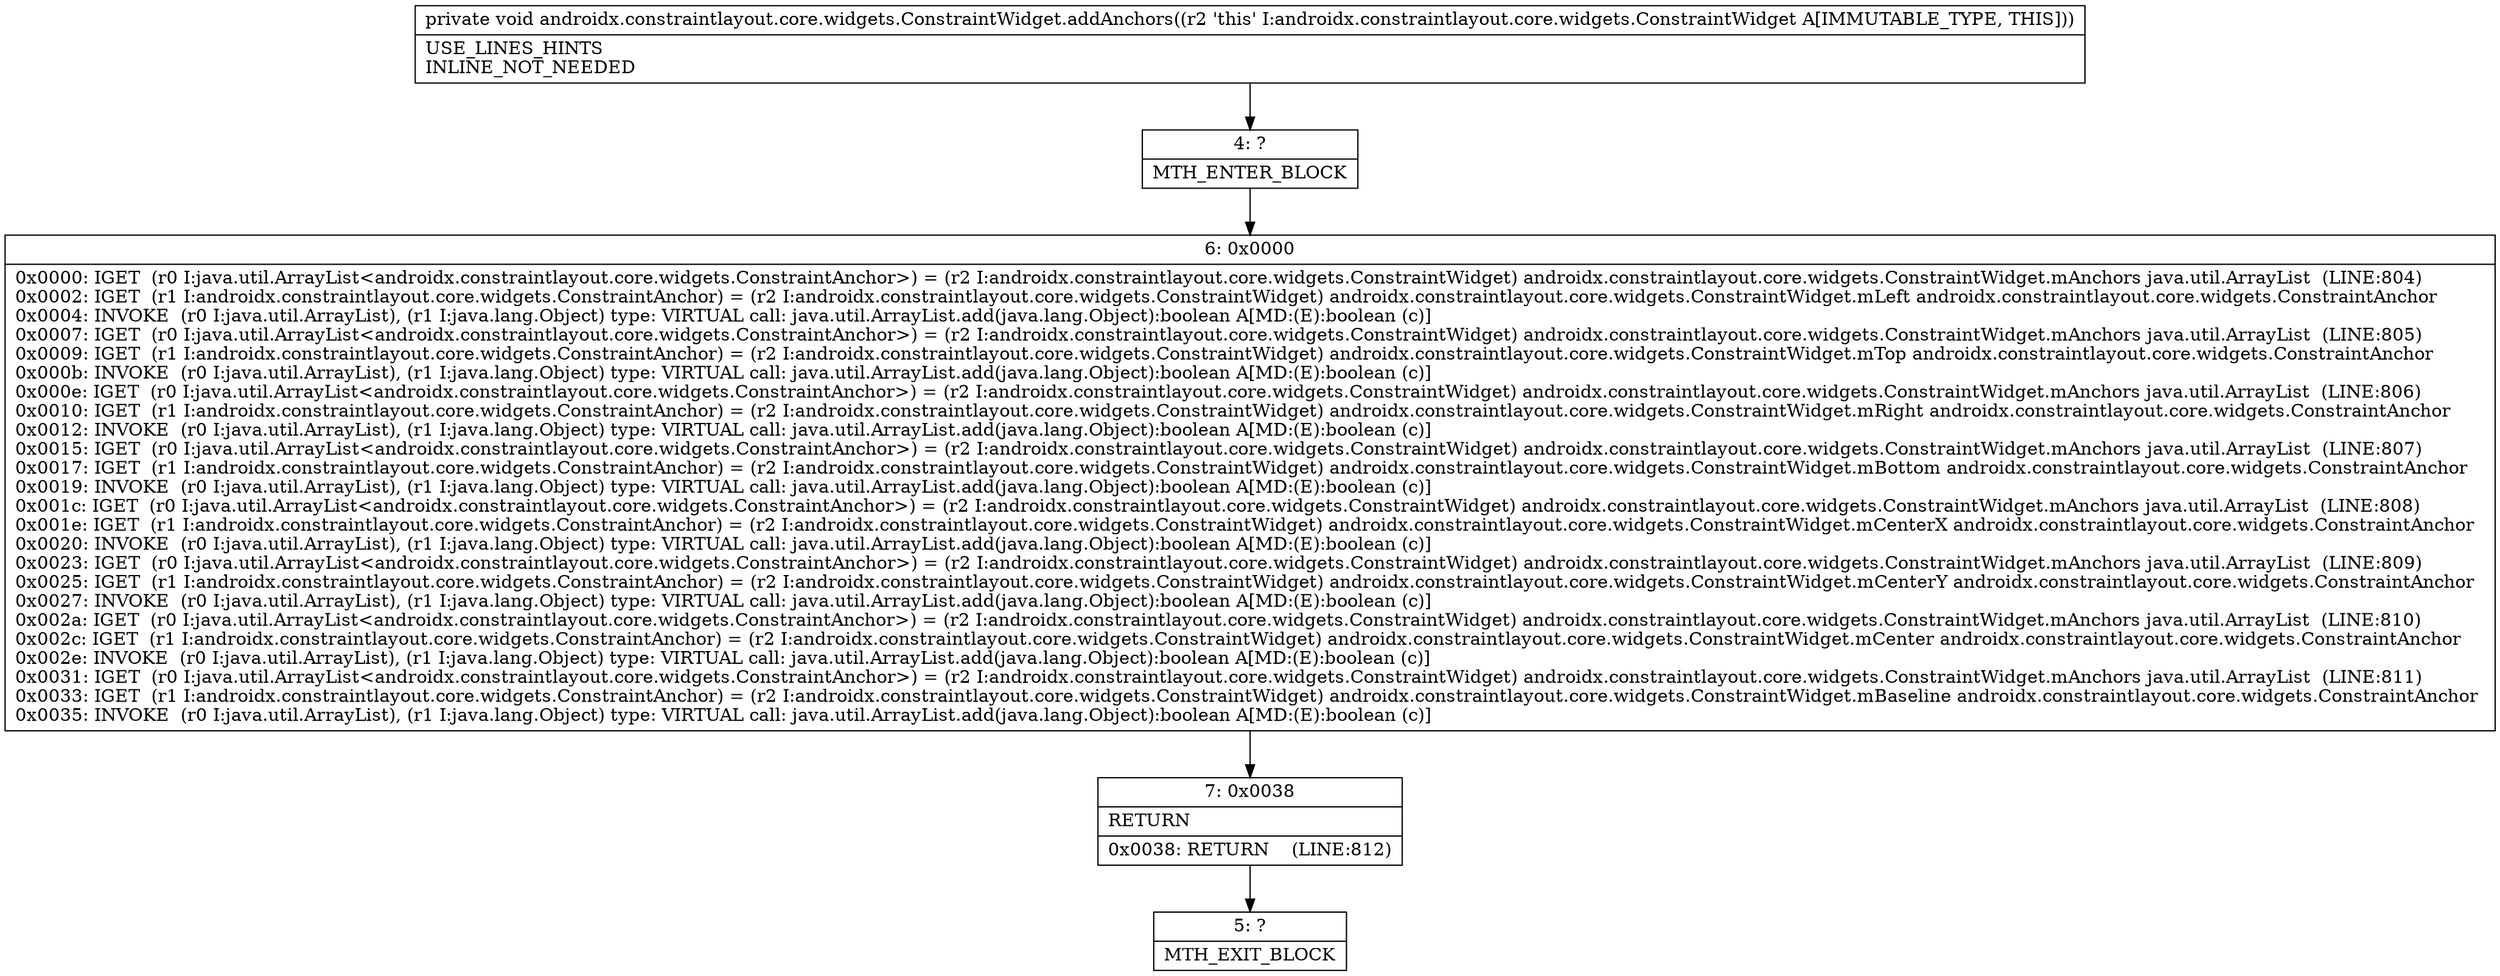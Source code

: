 digraph "CFG forandroidx.constraintlayout.core.widgets.ConstraintWidget.addAnchors()V" {
Node_4 [shape=record,label="{4\:\ ?|MTH_ENTER_BLOCK\l}"];
Node_6 [shape=record,label="{6\:\ 0x0000|0x0000: IGET  (r0 I:java.util.ArrayList\<androidx.constraintlayout.core.widgets.ConstraintAnchor\>) = (r2 I:androidx.constraintlayout.core.widgets.ConstraintWidget) androidx.constraintlayout.core.widgets.ConstraintWidget.mAnchors java.util.ArrayList  (LINE:804)\l0x0002: IGET  (r1 I:androidx.constraintlayout.core.widgets.ConstraintAnchor) = (r2 I:androidx.constraintlayout.core.widgets.ConstraintWidget) androidx.constraintlayout.core.widgets.ConstraintWidget.mLeft androidx.constraintlayout.core.widgets.ConstraintAnchor \l0x0004: INVOKE  (r0 I:java.util.ArrayList), (r1 I:java.lang.Object) type: VIRTUAL call: java.util.ArrayList.add(java.lang.Object):boolean A[MD:(E):boolean (c)]\l0x0007: IGET  (r0 I:java.util.ArrayList\<androidx.constraintlayout.core.widgets.ConstraintAnchor\>) = (r2 I:androidx.constraintlayout.core.widgets.ConstraintWidget) androidx.constraintlayout.core.widgets.ConstraintWidget.mAnchors java.util.ArrayList  (LINE:805)\l0x0009: IGET  (r1 I:androidx.constraintlayout.core.widgets.ConstraintAnchor) = (r2 I:androidx.constraintlayout.core.widgets.ConstraintWidget) androidx.constraintlayout.core.widgets.ConstraintWidget.mTop androidx.constraintlayout.core.widgets.ConstraintAnchor \l0x000b: INVOKE  (r0 I:java.util.ArrayList), (r1 I:java.lang.Object) type: VIRTUAL call: java.util.ArrayList.add(java.lang.Object):boolean A[MD:(E):boolean (c)]\l0x000e: IGET  (r0 I:java.util.ArrayList\<androidx.constraintlayout.core.widgets.ConstraintAnchor\>) = (r2 I:androidx.constraintlayout.core.widgets.ConstraintWidget) androidx.constraintlayout.core.widgets.ConstraintWidget.mAnchors java.util.ArrayList  (LINE:806)\l0x0010: IGET  (r1 I:androidx.constraintlayout.core.widgets.ConstraintAnchor) = (r2 I:androidx.constraintlayout.core.widgets.ConstraintWidget) androidx.constraintlayout.core.widgets.ConstraintWidget.mRight androidx.constraintlayout.core.widgets.ConstraintAnchor \l0x0012: INVOKE  (r0 I:java.util.ArrayList), (r1 I:java.lang.Object) type: VIRTUAL call: java.util.ArrayList.add(java.lang.Object):boolean A[MD:(E):boolean (c)]\l0x0015: IGET  (r0 I:java.util.ArrayList\<androidx.constraintlayout.core.widgets.ConstraintAnchor\>) = (r2 I:androidx.constraintlayout.core.widgets.ConstraintWidget) androidx.constraintlayout.core.widgets.ConstraintWidget.mAnchors java.util.ArrayList  (LINE:807)\l0x0017: IGET  (r1 I:androidx.constraintlayout.core.widgets.ConstraintAnchor) = (r2 I:androidx.constraintlayout.core.widgets.ConstraintWidget) androidx.constraintlayout.core.widgets.ConstraintWidget.mBottom androidx.constraintlayout.core.widgets.ConstraintAnchor \l0x0019: INVOKE  (r0 I:java.util.ArrayList), (r1 I:java.lang.Object) type: VIRTUAL call: java.util.ArrayList.add(java.lang.Object):boolean A[MD:(E):boolean (c)]\l0x001c: IGET  (r0 I:java.util.ArrayList\<androidx.constraintlayout.core.widgets.ConstraintAnchor\>) = (r2 I:androidx.constraintlayout.core.widgets.ConstraintWidget) androidx.constraintlayout.core.widgets.ConstraintWidget.mAnchors java.util.ArrayList  (LINE:808)\l0x001e: IGET  (r1 I:androidx.constraintlayout.core.widgets.ConstraintAnchor) = (r2 I:androidx.constraintlayout.core.widgets.ConstraintWidget) androidx.constraintlayout.core.widgets.ConstraintWidget.mCenterX androidx.constraintlayout.core.widgets.ConstraintAnchor \l0x0020: INVOKE  (r0 I:java.util.ArrayList), (r1 I:java.lang.Object) type: VIRTUAL call: java.util.ArrayList.add(java.lang.Object):boolean A[MD:(E):boolean (c)]\l0x0023: IGET  (r0 I:java.util.ArrayList\<androidx.constraintlayout.core.widgets.ConstraintAnchor\>) = (r2 I:androidx.constraintlayout.core.widgets.ConstraintWidget) androidx.constraintlayout.core.widgets.ConstraintWidget.mAnchors java.util.ArrayList  (LINE:809)\l0x0025: IGET  (r1 I:androidx.constraintlayout.core.widgets.ConstraintAnchor) = (r2 I:androidx.constraintlayout.core.widgets.ConstraintWidget) androidx.constraintlayout.core.widgets.ConstraintWidget.mCenterY androidx.constraintlayout.core.widgets.ConstraintAnchor \l0x0027: INVOKE  (r0 I:java.util.ArrayList), (r1 I:java.lang.Object) type: VIRTUAL call: java.util.ArrayList.add(java.lang.Object):boolean A[MD:(E):boolean (c)]\l0x002a: IGET  (r0 I:java.util.ArrayList\<androidx.constraintlayout.core.widgets.ConstraintAnchor\>) = (r2 I:androidx.constraintlayout.core.widgets.ConstraintWidget) androidx.constraintlayout.core.widgets.ConstraintWidget.mAnchors java.util.ArrayList  (LINE:810)\l0x002c: IGET  (r1 I:androidx.constraintlayout.core.widgets.ConstraintAnchor) = (r2 I:androidx.constraintlayout.core.widgets.ConstraintWidget) androidx.constraintlayout.core.widgets.ConstraintWidget.mCenter androidx.constraintlayout.core.widgets.ConstraintAnchor \l0x002e: INVOKE  (r0 I:java.util.ArrayList), (r1 I:java.lang.Object) type: VIRTUAL call: java.util.ArrayList.add(java.lang.Object):boolean A[MD:(E):boolean (c)]\l0x0031: IGET  (r0 I:java.util.ArrayList\<androidx.constraintlayout.core.widgets.ConstraintAnchor\>) = (r2 I:androidx.constraintlayout.core.widgets.ConstraintWidget) androidx.constraintlayout.core.widgets.ConstraintWidget.mAnchors java.util.ArrayList  (LINE:811)\l0x0033: IGET  (r1 I:androidx.constraintlayout.core.widgets.ConstraintAnchor) = (r2 I:androidx.constraintlayout.core.widgets.ConstraintWidget) androidx.constraintlayout.core.widgets.ConstraintWidget.mBaseline androidx.constraintlayout.core.widgets.ConstraintAnchor \l0x0035: INVOKE  (r0 I:java.util.ArrayList), (r1 I:java.lang.Object) type: VIRTUAL call: java.util.ArrayList.add(java.lang.Object):boolean A[MD:(E):boolean (c)]\l}"];
Node_7 [shape=record,label="{7\:\ 0x0038|RETURN\l|0x0038: RETURN    (LINE:812)\l}"];
Node_5 [shape=record,label="{5\:\ ?|MTH_EXIT_BLOCK\l}"];
MethodNode[shape=record,label="{private void androidx.constraintlayout.core.widgets.ConstraintWidget.addAnchors((r2 'this' I:androidx.constraintlayout.core.widgets.ConstraintWidget A[IMMUTABLE_TYPE, THIS]))  | USE_LINES_HINTS\lINLINE_NOT_NEEDED\l}"];
MethodNode -> Node_4;Node_4 -> Node_6;
Node_6 -> Node_7;
Node_7 -> Node_5;
}

